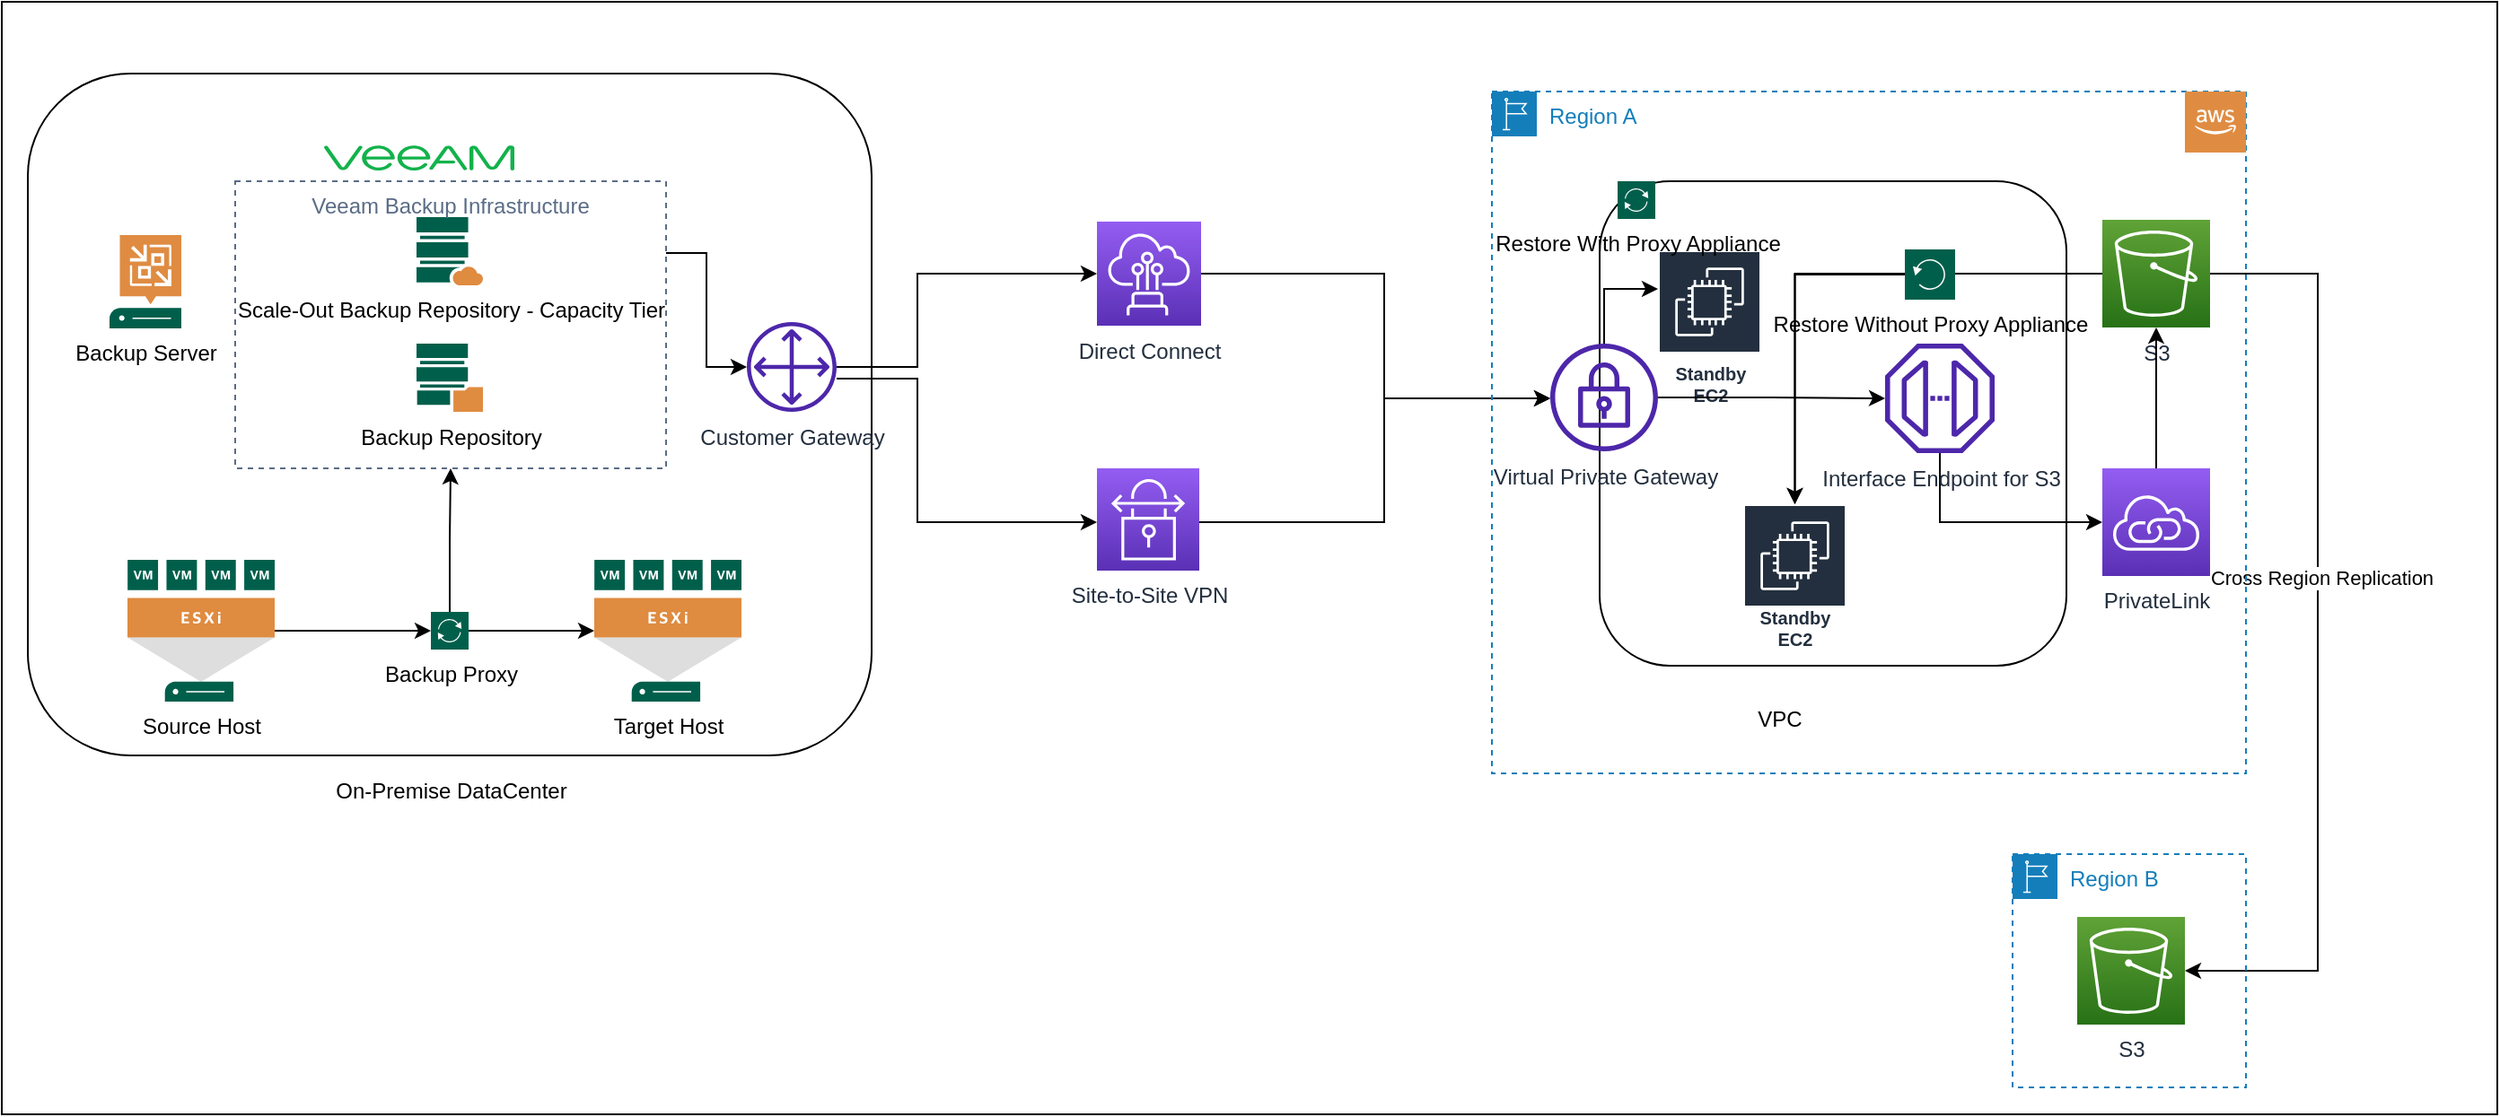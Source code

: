 <mxfile version="20.0.1" type="github">
  <diagram id="dfy3F8uDQ1-Ea8STjgPl" name="Page-1">
    <mxGraphModel dx="1412" dy="404" grid="1" gridSize="10" guides="1" tooltips="1" connect="1" arrows="1" fold="1" page="1" pageScale="1" pageWidth="850" pageHeight="1100" math="0" shadow="0">
      <root>
        <mxCell id="0" />
        <mxCell id="1" parent="0" />
        <mxCell id="bn2ZPGk8-MvQFLuwIkzj-34" value="" style="rounded=0;whiteSpace=wrap;html=1;" vertex="1" parent="1">
          <mxGeometry x="-260" y="30" width="1390" height="620" as="geometry" />
        </mxCell>
        <mxCell id="bn2ZPGk8-MvQFLuwIkzj-1" value="" style="rounded=1;whiteSpace=wrap;html=1;" vertex="1" parent="1">
          <mxGeometry x="-245.5" y="70" width="470" height="380" as="geometry" />
        </mxCell>
        <mxCell id="bn2ZPGk8-MvQFLuwIkzj-6" value="&lt;div align=&quot;left&quot;&gt;&lt;br&gt;&lt;/div&gt;" style="rounded=1;whiteSpace=wrap;html=1;" vertex="1" parent="1">
          <mxGeometry x="630" y="130" width="260" height="270" as="geometry" />
        </mxCell>
        <mxCell id="bn2ZPGk8-MvQFLuwIkzj-28" style="edgeStyle=orthogonalEdgeStyle;rounded=0;orthogonalLoop=1;jettySize=auto;html=1;" edge="1" parent="1" source="bn2ZPGk8-MvQFLuwIkzj-7" target="bn2ZPGk8-MvQFLuwIkzj-19">
          <mxGeometry relative="1" as="geometry">
            <Array as="points">
              <mxPoint x="510" y="182" />
              <mxPoint x="510" y="251" />
            </Array>
          </mxGeometry>
        </mxCell>
        <mxCell id="bn2ZPGk8-MvQFLuwIkzj-7" value="Direct Connect" style="sketch=0;points=[[0,0,0],[0.25,0,0],[0.5,0,0],[0.75,0,0],[1,0,0],[0,1,0],[0.25,1,0],[0.5,1,0],[0.75,1,0],[1,1,0],[0,0.25,0],[0,0.5,0],[0,0.75,0],[1,0.25,0],[1,0.5,0],[1,0.75,0]];outlineConnect=0;fontColor=#232F3E;gradientColor=#945DF2;gradientDirection=north;fillColor=#5A30B5;strokeColor=#ffffff;dashed=0;verticalLabelPosition=bottom;verticalAlign=top;align=center;html=1;fontSize=12;fontStyle=0;aspect=fixed;shape=mxgraph.aws4.resourceIcon;resIcon=mxgraph.aws4.direct_connect;" vertex="1" parent="1">
          <mxGeometry x="350" y="152.5" width="58" height="58" as="geometry" />
        </mxCell>
        <mxCell id="bn2ZPGk8-MvQFLuwIkzj-59" style="edgeStyle=orthogonalEdgeStyle;rounded=0;orthogonalLoop=1;jettySize=auto;html=1;" edge="1" parent="1" source="bn2ZPGk8-MvQFLuwIkzj-8" target="bn2ZPGk8-MvQFLuwIkzj-17">
          <mxGeometry relative="1" as="geometry" />
        </mxCell>
        <mxCell id="bn2ZPGk8-MvQFLuwIkzj-62" style="edgeStyle=orthogonalEdgeStyle;rounded=0;orthogonalLoop=1;jettySize=auto;html=1;entryX=1;entryY=0.5;entryDx=0;entryDy=0;entryPerimeter=0;" edge="1" parent="1" source="bn2ZPGk8-MvQFLuwIkzj-8" target="bn2ZPGk8-MvQFLuwIkzj-61">
          <mxGeometry relative="1" as="geometry">
            <Array as="points">
              <mxPoint x="1030" y="182" />
              <mxPoint x="1030" y="570" />
            </Array>
          </mxGeometry>
        </mxCell>
        <mxCell id="bn2ZPGk8-MvQFLuwIkzj-63" value="Cross Region Replication" style="edgeLabel;html=1;align=center;verticalAlign=middle;resizable=0;points=[];" vertex="1" connectable="0" parent="bn2ZPGk8-MvQFLuwIkzj-62">
          <mxGeometry x="-0.125" y="2" relative="1" as="geometry">
            <mxPoint y="1" as="offset" />
          </mxGeometry>
        </mxCell>
        <mxCell id="bn2ZPGk8-MvQFLuwIkzj-8" value="S3" style="sketch=0;points=[[0,0,0],[0.25,0,0],[0.5,0,0],[0.75,0,0],[1,0,0],[0,1,0],[0.25,1,0],[0.5,1,0],[0.75,1,0],[1,1,0],[0,0.25,0],[0,0.5,0],[0,0.75,0],[1,0.25,0],[1,0.5,0],[1,0.75,0]];outlineConnect=0;fontColor=#232F3E;gradientColor=#60A337;gradientDirection=north;fillColor=#277116;strokeColor=#ffffff;dashed=0;verticalLabelPosition=bottom;verticalAlign=top;align=center;html=1;fontSize=12;fontStyle=0;aspect=fixed;shape=mxgraph.aws4.resourceIcon;resIcon=mxgraph.aws4.s3;" vertex="1" parent="1">
          <mxGeometry x="910" y="151.5" width="60" height="60" as="geometry" />
        </mxCell>
        <mxCell id="bn2ZPGk8-MvQFLuwIkzj-9" value="Standby EC2" style="sketch=0;outlineConnect=0;fontColor=#232F3E;gradientColor=none;strokeColor=#ffffff;fillColor=#232F3E;dashed=0;verticalLabelPosition=middle;verticalAlign=bottom;align=center;html=1;whiteSpace=wrap;fontSize=10;fontStyle=1;spacing=3;shape=mxgraph.aws4.productIcon;prIcon=mxgraph.aws4.ec2;" vertex="1" parent="1">
          <mxGeometry x="662.5" y="168.5" width="57.5" height="90" as="geometry" />
        </mxCell>
        <mxCell id="bn2ZPGk8-MvQFLuwIkzj-10" value="VPC" style="text;html=1;resizable=0;autosize=1;align=center;verticalAlign=middle;points=[];fillColor=none;strokeColor=none;rounded=0;" vertex="1" parent="1">
          <mxGeometry x="710" y="420" width="40" height="20" as="geometry" />
        </mxCell>
        <mxCell id="bn2ZPGk8-MvQFLuwIkzj-29" style="edgeStyle=orthogonalEdgeStyle;rounded=0;orthogonalLoop=1;jettySize=auto;html=1;" edge="1" parent="1" source="bn2ZPGk8-MvQFLuwIkzj-11" target="bn2ZPGk8-MvQFLuwIkzj-19">
          <mxGeometry relative="1" as="geometry">
            <Array as="points">
              <mxPoint x="510" y="320" />
              <mxPoint x="510" y="251" />
            </Array>
          </mxGeometry>
        </mxCell>
        <mxCell id="bn2ZPGk8-MvQFLuwIkzj-11" value="Site-to-Site VPN" style="sketch=0;points=[[0,0,0],[0.25,0,0],[0.5,0,0],[0.75,0,0],[1,0,0],[0,1,0],[0.25,1,0],[0.5,1,0],[0.75,1,0],[1,1,0],[0,0.25,0],[0,0.5,0],[0,0.75,0],[1,0.25,0],[1,0.5,0],[1,0.75,0]];outlineConnect=0;fontColor=#232F3E;gradientColor=#945DF2;gradientDirection=north;fillColor=#5A30B5;strokeColor=#ffffff;dashed=0;verticalLabelPosition=bottom;verticalAlign=top;align=center;html=1;fontSize=12;fontStyle=0;aspect=fixed;shape=mxgraph.aws4.resourceIcon;resIcon=mxgraph.aws4.site_to_site_vpn;" vertex="1" parent="1">
          <mxGeometry x="350" y="290" width="57" height="57" as="geometry" />
        </mxCell>
        <mxCell id="bn2ZPGk8-MvQFLuwIkzj-22" style="edgeStyle=orthogonalEdgeStyle;rounded=0;orthogonalLoop=1;jettySize=auto;html=1;entryX=0;entryY=0.5;entryDx=0;entryDy=0;entryPerimeter=0;" edge="1" parent="1" source="bn2ZPGk8-MvQFLuwIkzj-18" target="bn2ZPGk8-MvQFLuwIkzj-7">
          <mxGeometry relative="1" as="geometry">
            <Array as="points">
              <mxPoint x="250" y="234" />
              <mxPoint x="250" y="182" />
            </Array>
          </mxGeometry>
        </mxCell>
        <mxCell id="bn2ZPGk8-MvQFLuwIkzj-23" style="edgeStyle=orthogonalEdgeStyle;rounded=0;orthogonalLoop=1;jettySize=auto;html=1;" edge="1" parent="1" source="bn2ZPGk8-MvQFLuwIkzj-18" target="bn2ZPGk8-MvQFLuwIkzj-11">
          <mxGeometry relative="1" as="geometry">
            <Array as="points">
              <mxPoint x="250" y="240" />
              <mxPoint x="250" y="320" />
            </Array>
          </mxGeometry>
        </mxCell>
        <mxCell id="bn2ZPGk8-MvQFLuwIkzj-18" value="Customer Gateway" style="sketch=0;outlineConnect=0;fontColor=#232F3E;gradientColor=none;fillColor=#4D27AA;strokeColor=none;dashed=0;verticalLabelPosition=bottom;verticalAlign=top;align=center;html=1;fontSize=12;fontStyle=0;aspect=fixed;pointerEvents=1;shape=mxgraph.aws4.customer_gateway;" vertex="1" parent="1">
          <mxGeometry x="155" y="208.5" width="50" height="50" as="geometry" />
        </mxCell>
        <mxCell id="bn2ZPGk8-MvQFLuwIkzj-27" style="edgeStyle=orthogonalEdgeStyle;rounded=0;orthogonalLoop=1;jettySize=auto;html=1;" edge="1" parent="1" source="bn2ZPGk8-MvQFLuwIkzj-19" target="bn2ZPGk8-MvQFLuwIkzj-20">
          <mxGeometry relative="1" as="geometry" />
        </mxCell>
        <mxCell id="bn2ZPGk8-MvQFLuwIkzj-67" style="edgeStyle=orthogonalEdgeStyle;rounded=0;orthogonalLoop=1;jettySize=auto;html=1;" edge="1" parent="1" source="bn2ZPGk8-MvQFLuwIkzj-19" target="bn2ZPGk8-MvQFLuwIkzj-9">
          <mxGeometry relative="1" as="geometry">
            <Array as="points">
              <mxPoint x="633" y="190" />
            </Array>
          </mxGeometry>
        </mxCell>
        <mxCell id="bn2ZPGk8-MvQFLuwIkzj-19" value="Virtual Private Gateway" style="sketch=0;outlineConnect=0;fontColor=#232F3E;gradientColor=none;fillColor=#4D27AA;strokeColor=none;dashed=0;verticalLabelPosition=bottom;verticalAlign=top;align=center;html=1;fontSize=12;fontStyle=0;aspect=fixed;pointerEvents=1;shape=mxgraph.aws4.vpn_gateway;" vertex="1" parent="1">
          <mxGeometry x="602.5" y="220.5" width="60" height="60" as="geometry" />
        </mxCell>
        <mxCell id="bn2ZPGk8-MvQFLuwIkzj-30" style="edgeStyle=orthogonalEdgeStyle;rounded=0;orthogonalLoop=1;jettySize=auto;html=1;entryX=0;entryY=0.5;entryDx=0;entryDy=0;entryPerimeter=0;" edge="1" parent="1" source="bn2ZPGk8-MvQFLuwIkzj-20" target="bn2ZPGk8-MvQFLuwIkzj-21">
          <mxGeometry relative="1" as="geometry">
            <Array as="points">
              <mxPoint x="820" y="320" />
            </Array>
          </mxGeometry>
        </mxCell>
        <mxCell id="bn2ZPGk8-MvQFLuwIkzj-20" value="Interface Endpoint for S3" style="sketch=0;outlineConnect=0;fontColor=#232F3E;gradientColor=none;fillColor=#4D27AA;strokeColor=none;dashed=0;verticalLabelPosition=bottom;verticalAlign=top;align=center;html=1;fontSize=12;fontStyle=0;aspect=fixed;pointerEvents=1;shape=mxgraph.aws4.endpoint;" vertex="1" parent="1">
          <mxGeometry x="789" y="220.5" width="61" height="61" as="geometry" />
        </mxCell>
        <mxCell id="bn2ZPGk8-MvQFLuwIkzj-31" style="edgeStyle=orthogonalEdgeStyle;rounded=0;orthogonalLoop=1;jettySize=auto;html=1;exitX=0.5;exitY=0;exitDx=0;exitDy=0;exitPerimeter=0;" edge="1" parent="1" source="bn2ZPGk8-MvQFLuwIkzj-21" target="bn2ZPGk8-MvQFLuwIkzj-8">
          <mxGeometry relative="1" as="geometry" />
        </mxCell>
        <mxCell id="bn2ZPGk8-MvQFLuwIkzj-21" value="PrivateLink" style="sketch=0;points=[[0,0,0],[0.25,0,0],[0.5,0,0],[0.75,0,0],[1,0,0],[0,1,0],[0.25,1,0],[0.5,1,0],[0.75,1,0],[1,1,0],[0,0.25,0],[0,0.5,0],[0,0.75,0],[1,0.25,0],[1,0.5,0],[1,0.75,0]];outlineConnect=0;fontColor=#232F3E;gradientColor=#945DF2;gradientDirection=north;fillColor=#5A30B5;strokeColor=#ffffff;dashed=0;verticalLabelPosition=bottom;verticalAlign=top;align=center;html=1;fontSize=12;fontStyle=0;aspect=fixed;shape=mxgraph.aws4.resourceIcon;resIcon=mxgraph.aws4.vpc_privatelink;" vertex="1" parent="1">
          <mxGeometry x="910" y="290" width="60" height="60" as="geometry" />
        </mxCell>
        <mxCell id="bn2ZPGk8-MvQFLuwIkzj-26" value="On-Premise DataCenter" style="text;html=1;resizable=0;autosize=1;align=center;verticalAlign=middle;points=[];fillColor=none;strokeColor=none;rounded=0;" vertex="1" parent="1">
          <mxGeometry x="-80.5" y="460" width="140" height="20" as="geometry" />
        </mxCell>
        <mxCell id="bn2ZPGk8-MvQFLuwIkzj-32" value="Region A" style="points=[[0,0],[0.25,0],[0.5,0],[0.75,0],[1,0],[1,0.25],[1,0.5],[1,0.75],[1,1],[0.75,1],[0.5,1],[0.25,1],[0,1],[0,0.75],[0,0.5],[0,0.25]];outlineConnect=0;gradientColor=none;html=1;whiteSpace=wrap;fontSize=12;fontStyle=0;container=1;pointerEvents=0;collapsible=0;recursiveResize=0;shape=mxgraph.aws4.group;grIcon=mxgraph.aws4.group_region;strokeColor=#147EBA;fillColor=none;verticalAlign=top;align=left;spacingLeft=30;fontColor=#147EBA;dashed=1;" vertex="1" parent="1">
          <mxGeometry x="570" y="80" width="420" height="380" as="geometry" />
        </mxCell>
        <mxCell id="bn2ZPGk8-MvQFLuwIkzj-17" value="Standby EC2" style="sketch=0;outlineConnect=0;fontColor=#232F3E;gradientColor=none;strokeColor=#ffffff;fillColor=#232F3E;dashed=0;verticalLabelPosition=middle;verticalAlign=bottom;align=center;html=1;whiteSpace=wrap;fontSize=10;fontStyle=1;spacing=3;shape=mxgraph.aws4.productIcon;prIcon=mxgraph.aws4.ec2;" vertex="1" parent="bn2ZPGk8-MvQFLuwIkzj-32">
          <mxGeometry x="140" y="230" width="57.5" height="85" as="geometry" />
        </mxCell>
        <mxCell id="bn2ZPGk8-MvQFLuwIkzj-36" value="" style="sketch=0;pointerEvents=1;shadow=0;dashed=0;html=1;strokeColor=none;fillColor=#DF8C42;labelPosition=center;verticalLabelPosition=bottom;verticalAlign=top;align=center;outlineConnect=0;shape=mxgraph.veeam2.aws;" vertex="1" parent="bn2ZPGk8-MvQFLuwIkzj-32">
          <mxGeometry x="386" width="34" height="34" as="geometry" />
        </mxCell>
        <mxCell id="bn2ZPGk8-MvQFLuwIkzj-66" value="" style="edgeStyle=orthogonalEdgeStyle;rounded=0;orthogonalLoop=1;jettySize=auto;html=1;" edge="1" parent="bn2ZPGk8-MvQFLuwIkzj-32" source="bn2ZPGk8-MvQFLuwIkzj-65" target="bn2ZPGk8-MvQFLuwIkzj-17">
          <mxGeometry relative="1" as="geometry" />
        </mxCell>
        <mxCell id="bn2ZPGk8-MvQFLuwIkzj-65" value="Restore Without Proxy Appliance" style="sketch=0;pointerEvents=1;shadow=0;dashed=0;html=1;strokeColor=none;fillColor=#005F4B;labelPosition=center;verticalLabelPosition=bottom;verticalAlign=top;align=center;outlineConnect=0;shape=mxgraph.veeam2.restore;" vertex="1" parent="bn2ZPGk8-MvQFLuwIkzj-32">
          <mxGeometry x="230" y="88" width="28.0" height="28.0" as="geometry" />
        </mxCell>
        <mxCell id="bn2ZPGk8-MvQFLuwIkzj-69" value="Restore With Proxy Appliance" style="sketch=0;pointerEvents=1;shadow=0;dashed=0;html=1;strokeColor=none;fillColor=#005F4B;labelPosition=center;verticalLabelPosition=bottom;verticalAlign=top;align=center;outlineConnect=0;shape=mxgraph.veeam2.veeam_proxy;" vertex="1" parent="bn2ZPGk8-MvQFLuwIkzj-32">
          <mxGeometry x="70" y="50" width="21" height="21" as="geometry" />
        </mxCell>
        <mxCell id="bn2ZPGk8-MvQFLuwIkzj-35" value="" style="pointerEvents=1;shadow=0;dashed=0;html=1;strokeColor=none;fillColor=#13B24B;labelPosition=center;verticalLabelPosition=bottom;verticalAlign=top;align=center;outlineConnect=0;shape=mxgraph.veeam2.veeam_logo;" vertex="1" parent="1">
          <mxGeometry x="-80.5" y="110" width="106" height="14" as="geometry" />
        </mxCell>
        <mxCell id="bn2ZPGk8-MvQFLuwIkzj-44" style="edgeStyle=orthogonalEdgeStyle;rounded=0;orthogonalLoop=1;jettySize=auto;html=1;" edge="1" parent="1" source="bn2ZPGk8-MvQFLuwIkzj-38" target="bn2ZPGk8-MvQFLuwIkzj-42">
          <mxGeometry relative="1" as="geometry" />
        </mxCell>
        <mxCell id="bn2ZPGk8-MvQFLuwIkzj-38" value="Source Host" style="sketch=0;pointerEvents=1;shadow=0;dashed=0;html=1;strokeColor=none;fillColor=#005F4B;labelPosition=center;verticalLabelPosition=bottom;verticalAlign=top;align=center;outlineConnect=0;shape=mxgraph.veeam2.esxi_host;" vertex="1" parent="1">
          <mxGeometry x="-190" y="341" width="82" height="79" as="geometry" />
        </mxCell>
        <mxCell id="bn2ZPGk8-MvQFLuwIkzj-39" value="Target Host" style="sketch=0;pointerEvents=1;shadow=0;dashed=0;html=1;strokeColor=none;fillColor=#005F4B;labelPosition=center;verticalLabelPosition=bottom;verticalAlign=top;align=center;outlineConnect=0;shape=mxgraph.veeam2.esxi_host;" vertex="1" parent="1">
          <mxGeometry x="70" y="341" width="82" height="79" as="geometry" />
        </mxCell>
        <mxCell id="bn2ZPGk8-MvQFLuwIkzj-40" value="Backup Server " style="sketch=0;pointerEvents=1;shadow=0;dashed=0;html=1;strokeColor=none;fillColor=#005F4B;labelPosition=center;verticalLabelPosition=bottom;verticalAlign=top;align=center;outlineConnect=0;shape=mxgraph.veeam2.vbr_server;" vertex="1" parent="1">
          <mxGeometry x="-200" y="160" width="40" height="52" as="geometry" />
        </mxCell>
        <mxCell id="bn2ZPGk8-MvQFLuwIkzj-45" style="edgeStyle=orthogonalEdgeStyle;rounded=0;orthogonalLoop=1;jettySize=auto;html=1;" edge="1" parent="1" source="bn2ZPGk8-MvQFLuwIkzj-42" target="bn2ZPGk8-MvQFLuwIkzj-39">
          <mxGeometry relative="1" as="geometry" />
        </mxCell>
        <mxCell id="bn2ZPGk8-MvQFLuwIkzj-57" style="edgeStyle=orthogonalEdgeStyle;rounded=0;orthogonalLoop=1;jettySize=auto;html=1;entryX=0.5;entryY=1;entryDx=0;entryDy=0;" edge="1" parent="1" source="bn2ZPGk8-MvQFLuwIkzj-42" target="bn2ZPGk8-MvQFLuwIkzj-55">
          <mxGeometry relative="1" as="geometry" />
        </mxCell>
        <mxCell id="bn2ZPGk8-MvQFLuwIkzj-42" value="Backup Proxy" style="sketch=0;pointerEvents=1;shadow=0;dashed=0;html=1;strokeColor=none;fillColor=#005F4B;labelPosition=center;verticalLabelPosition=bottom;verticalAlign=top;align=center;outlineConnect=0;shape=mxgraph.veeam2.veeam_proxy;" vertex="1" parent="1">
          <mxGeometry x="-21" y="370" width="21" height="21" as="geometry" />
        </mxCell>
        <mxCell id="bn2ZPGk8-MvQFLuwIkzj-52" value="Scale-Out Backup Repository - Capacity Tier" style="sketch=0;pointerEvents=1;shadow=0;dashed=0;html=1;strokeColor=none;fillColor=#005F4B;labelPosition=center;verticalLabelPosition=bottom;verticalAlign=top;align=center;outlineConnect=0;shape=mxgraph.veeam2.cloud_repository;" vertex="1" parent="1">
          <mxGeometry x="-29" y="150" width="37" height="38" as="geometry" />
        </mxCell>
        <mxCell id="bn2ZPGk8-MvQFLuwIkzj-53" value="Backup Repository" style="sketch=0;pointerEvents=1;shadow=0;dashed=0;html=1;strokeColor=none;fillColor=#005F4B;labelPosition=center;verticalLabelPosition=bottom;verticalAlign=top;align=center;outlineConnect=0;shape=mxgraph.veeam2.veeam_repository;" vertex="1" parent="1">
          <mxGeometry x="-29" y="220.5" width="37" height="38" as="geometry" />
        </mxCell>
        <mxCell id="bn2ZPGk8-MvQFLuwIkzj-54" style="edgeStyle=orthogonalEdgeStyle;rounded=0;orthogonalLoop=1;jettySize=auto;html=1;exitX=0.5;exitY=1;exitDx=0;exitDy=0;" edge="1" parent="1" source="bn2ZPGk8-MvQFLuwIkzj-1" target="bn2ZPGk8-MvQFLuwIkzj-1">
          <mxGeometry relative="1" as="geometry" />
        </mxCell>
        <mxCell id="bn2ZPGk8-MvQFLuwIkzj-56" style="edgeStyle=orthogonalEdgeStyle;rounded=0;orthogonalLoop=1;jettySize=auto;html=1;exitX=1;exitY=0.25;exitDx=0;exitDy=0;" edge="1" parent="1" source="bn2ZPGk8-MvQFLuwIkzj-55" target="bn2ZPGk8-MvQFLuwIkzj-18">
          <mxGeometry relative="1" as="geometry" />
        </mxCell>
        <mxCell id="bn2ZPGk8-MvQFLuwIkzj-55" value="Veeam Backup Infrastructure" style="fillColor=none;strokeColor=#5A6C86;dashed=1;verticalAlign=top;fontStyle=0;fontColor=#5A6C86;" vertex="1" parent="1">
          <mxGeometry x="-130" y="130" width="240" height="160" as="geometry" />
        </mxCell>
        <mxCell id="bn2ZPGk8-MvQFLuwIkzj-60" value="Region B" style="points=[[0,0],[0.25,0],[0.5,0],[0.75,0],[1,0],[1,0.25],[1,0.5],[1,0.75],[1,1],[0.75,1],[0.5,1],[0.25,1],[0,1],[0,0.75],[0,0.5],[0,0.25]];outlineConnect=0;gradientColor=none;html=1;whiteSpace=wrap;fontSize=12;fontStyle=0;container=1;pointerEvents=0;collapsible=0;recursiveResize=0;shape=mxgraph.aws4.group;grIcon=mxgraph.aws4.group_region;strokeColor=#147EBA;fillColor=none;verticalAlign=top;align=left;spacingLeft=30;fontColor=#147EBA;dashed=1;" vertex="1" parent="1">
          <mxGeometry x="860" y="505" width="130" height="130" as="geometry" />
        </mxCell>
        <mxCell id="bn2ZPGk8-MvQFLuwIkzj-61" value="S3" style="sketch=0;points=[[0,0,0],[0.25,0,0],[0.5,0,0],[0.75,0,0],[1,0,0],[0,1,0],[0.25,1,0],[0.5,1,0],[0.75,1,0],[1,1,0],[0,0.25,0],[0,0.5,0],[0,0.75,0],[1,0.25,0],[1,0.5,0],[1,0.75,0]];outlineConnect=0;fontColor=#232F3E;gradientColor=#60A337;gradientDirection=north;fillColor=#277116;strokeColor=#ffffff;dashed=0;verticalLabelPosition=bottom;verticalAlign=top;align=center;html=1;fontSize=12;fontStyle=0;aspect=fixed;shape=mxgraph.aws4.resourceIcon;resIcon=mxgraph.aws4.s3;" vertex="1" parent="bn2ZPGk8-MvQFLuwIkzj-60">
          <mxGeometry x="36" y="35" width="60" height="60" as="geometry" />
        </mxCell>
      </root>
    </mxGraphModel>
  </diagram>
</mxfile>
